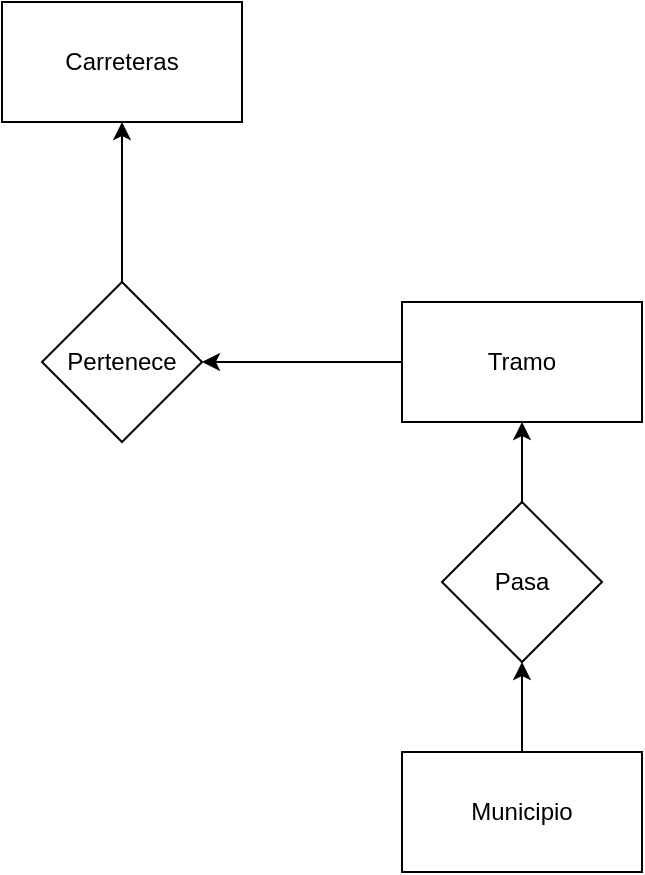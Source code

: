 <mxfile version="24.7.17">
  <diagram name="Page-1" id="1Ogkki-rRng32TZ9zKwG">
    <mxGraphModel dx="593" dy="649" grid="1" gridSize="10" guides="1" tooltips="1" connect="1" arrows="1" fold="1" page="1" pageScale="1" pageWidth="827" pageHeight="1169" math="0" shadow="0">
      <root>
        <mxCell id="0" />
        <mxCell id="1" parent="0" />
        <mxCell id="aIrW6SmTUvFbXausx0Sd-2" value="Carreteras" style="rounded=0;whiteSpace=wrap;html=1;" vertex="1" parent="1">
          <mxGeometry x="140" y="150" width="120" height="60" as="geometry" />
        </mxCell>
        <mxCell id="aIrW6SmTUvFbXausx0Sd-9" value="" style="rounded=0;orthogonalLoop=1;jettySize=auto;html=1;" edge="1" parent="1" source="aIrW6SmTUvFbXausx0Sd-3" target="aIrW6SmTUvFbXausx0Sd-8">
          <mxGeometry relative="1" as="geometry" />
        </mxCell>
        <mxCell id="aIrW6SmTUvFbXausx0Sd-3" value="Tramo" style="rounded=0;whiteSpace=wrap;html=1;" vertex="1" parent="1">
          <mxGeometry x="340" y="300" width="120" height="60" as="geometry" />
        </mxCell>
        <mxCell id="aIrW6SmTUvFbXausx0Sd-6" value="" style="rounded=0;orthogonalLoop=1;jettySize=auto;html=1;" edge="1" parent="1" source="aIrW6SmTUvFbXausx0Sd-4" target="aIrW6SmTUvFbXausx0Sd-5">
          <mxGeometry relative="1" as="geometry" />
        </mxCell>
        <mxCell id="aIrW6SmTUvFbXausx0Sd-4" value="Municipio" style="rounded=0;whiteSpace=wrap;html=1;" vertex="1" parent="1">
          <mxGeometry x="340" y="525" width="120" height="60" as="geometry" />
        </mxCell>
        <mxCell id="aIrW6SmTUvFbXausx0Sd-7" value="" style="rounded=0;orthogonalLoop=1;jettySize=auto;html=1;" edge="1" parent="1" source="aIrW6SmTUvFbXausx0Sd-5" target="aIrW6SmTUvFbXausx0Sd-3">
          <mxGeometry relative="1" as="geometry" />
        </mxCell>
        <mxCell id="aIrW6SmTUvFbXausx0Sd-5" value="Pasa" style="rhombus;whiteSpace=wrap;html=1;rounded=0;" vertex="1" parent="1">
          <mxGeometry x="360" y="400" width="80" height="80" as="geometry" />
        </mxCell>
        <mxCell id="aIrW6SmTUvFbXausx0Sd-10" value="" style="rounded=0;orthogonalLoop=1;jettySize=auto;html=1;" edge="1" parent="1" source="aIrW6SmTUvFbXausx0Sd-8" target="aIrW6SmTUvFbXausx0Sd-2">
          <mxGeometry relative="1" as="geometry" />
        </mxCell>
        <mxCell id="aIrW6SmTUvFbXausx0Sd-8" value="Pertenece" style="rhombus;whiteSpace=wrap;html=1;rounded=0;" vertex="1" parent="1">
          <mxGeometry x="160" y="290" width="80" height="80" as="geometry" />
        </mxCell>
      </root>
    </mxGraphModel>
  </diagram>
</mxfile>
